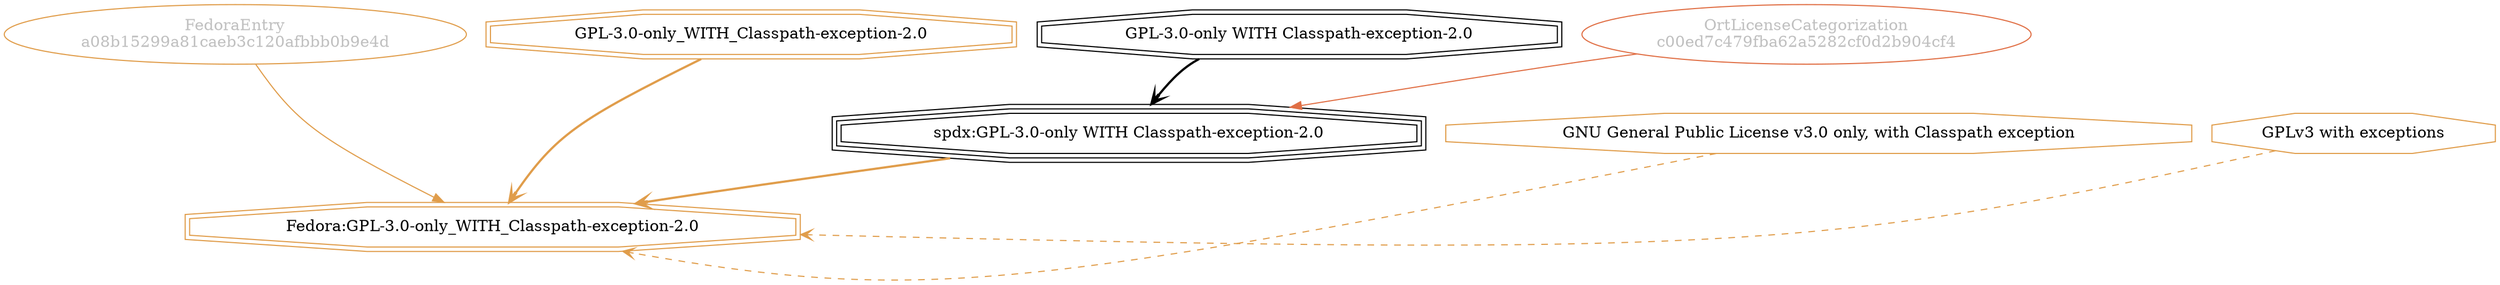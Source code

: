 strict digraph {
    node [shape=box];
    graph [splines=curved];
    6645 [label="FedoraEntry\na08b15299a81caeb3c120afbbb0b9e4d"
         ,fontcolor=gray
         ,color="#e09d4b"
         ,fillcolor="beige;1"
         ,shape=ellipse];
    6646 [label="Fedora:GPL-3.0-only_WITH_Classpath-exception-2.0"
         ,color="#e09d4b"
         ,shape=doubleoctagon];
    6647 [label="GPL-3.0-only_WITH_Classpath-exception-2.0"
         ,color="#e09d4b"
         ,shape=doubleoctagon];
    6648 [label="spdx:GPL-3.0-only WITH Classpath-exception-2.0"
         ,shape=tripleoctagon];
    6649 [label="GPL-3.0-only WITH Classpath-exception-2.0"
         ,shape=doubleoctagon];
    6650 [label="GNU General Public License v3.0 only, with Classpath exception"
         ,color="#e09d4b"
         ,shape=octagon];
    6651 [label="GPLv3 with exceptions"
         ,color="#e09d4b"
         ,shape=octagon];
    28723 [label="OrtLicenseCategorization\nc00ed7c479fba62a5282cf0d2b904cf4"
          ,fontcolor=gray
          ,color="#e06f45"
          ,fillcolor="beige;1"
          ,shape=ellipse];
    6645 -> 6646 [weight=0.5
                 ,color="#e09d4b"];
    6647 -> 6646 [style=bold
                 ,arrowhead=vee
                 ,weight=0.7
                 ,color="#e09d4b"];
    6648 -> 6646 [style=bold
                 ,arrowhead=vee
                 ,weight=0.7
                 ,color="#e09d4b"];
    6649 -> 6648 [style=bold
                 ,arrowhead=vee
                 ,weight=0.7];
    6650 -> 6646 [style=dashed
                 ,arrowhead=vee
                 ,weight=0.5
                 ,color="#e09d4b"];
    6651 -> 6646 [style=dashed
                 ,arrowhead=vee
                 ,weight=0.5
                 ,color="#e09d4b"];
    28723 -> 6648 [weight=0.5
                  ,color="#e06f45"];
}

